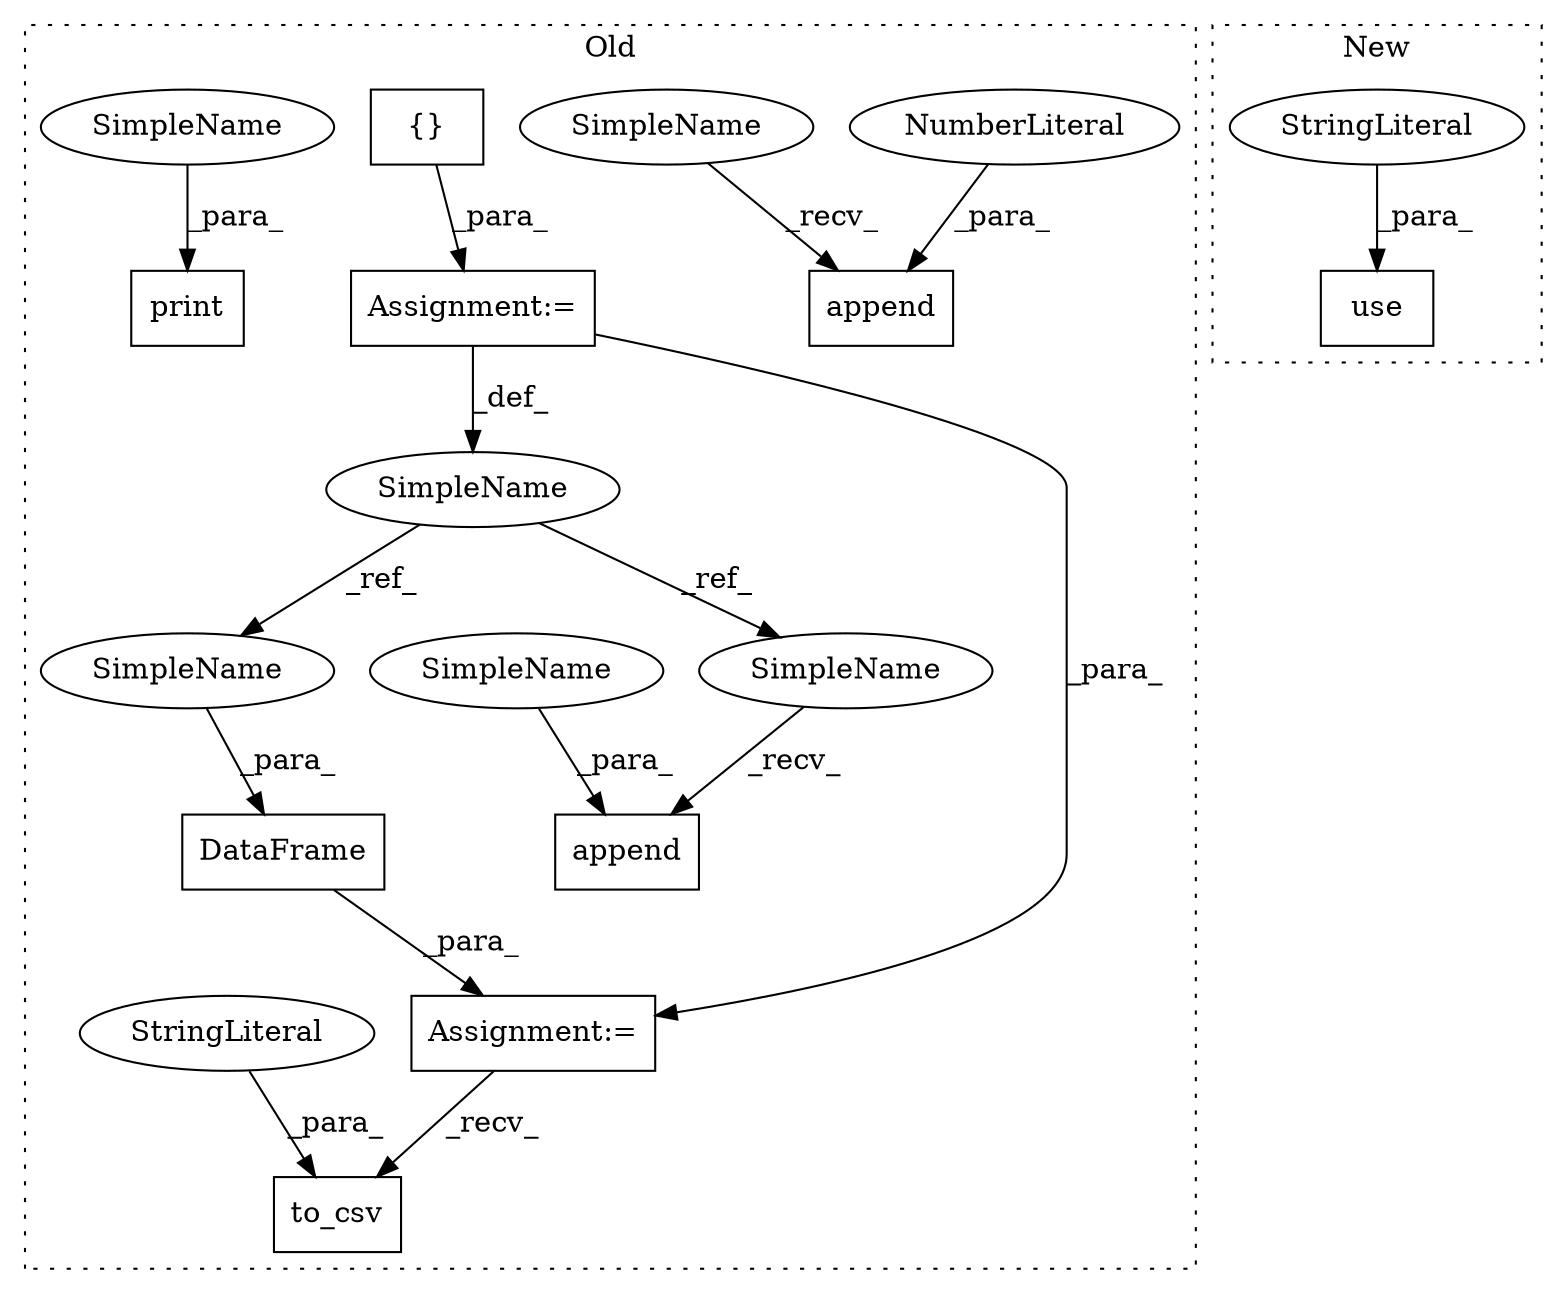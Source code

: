 digraph G {
subgraph cluster0 {
1 [label="append" a="32" s="1240,1250" l="7,1" shape="box"];
3 [label="NumberLiteral" a="34" s="1247" l="3" shape="ellipse"];
4 [label="print" a="32" s="1591,1609" l="6,1" shape="box"];
6 [label="append" a="32" s="1630,1649" l="7,1" shape="box"];
7 [label="{}" a="4" s="898" l="2" shape="box"];
8 [label="SimpleName" a="42" s="875" l="11" shape="ellipse"];
9 [label="DataFrame" a="32" s="1717,1738" l="10,1" shape="box"];
10 [label="to_csv" a="32" s="1748,1768" l="7,1" shape="box"];
11 [label="Assignment:=" a="7" s="1709" l="1" shape="box"];
12 [label="Assignment:=" a="7" s="886" l="1" shape="box"];
13 [label="StringLiteral" a="45" s="1755" l="13" shape="ellipse"];
14 [label="SimpleName" a="42" s="1227" l="12" shape="ellipse"];
15 [label="SimpleName" a="42" s="1597" l="12" shape="ellipse"];
16 [label="SimpleName" a="42" s="1637" l="12" shape="ellipse"];
17 [label="SimpleName" a="42" s="1618" l="11" shape="ellipse"];
18 [label="SimpleName" a="42" s="1727" l="11" shape="ellipse"];
label = "Old";
style="dotted";
}
subgraph cluster1 {
2 [label="use" a="32" s="687,696" l="4,1" shape="box"];
5 [label="StringLiteral" a="45" s="691" l="5" shape="ellipse"];
label = "New";
style="dotted";
}
3 -> 1 [label="_para_"];
5 -> 2 [label="_para_"];
7 -> 12 [label="_para_"];
8 -> 17 [label="_ref_"];
8 -> 18 [label="_ref_"];
9 -> 11 [label="_para_"];
11 -> 10 [label="_recv_"];
12 -> 11 [label="_para_"];
12 -> 8 [label="_def_"];
13 -> 10 [label="_para_"];
14 -> 1 [label="_recv_"];
15 -> 4 [label="_para_"];
16 -> 6 [label="_para_"];
17 -> 6 [label="_recv_"];
18 -> 9 [label="_para_"];
}